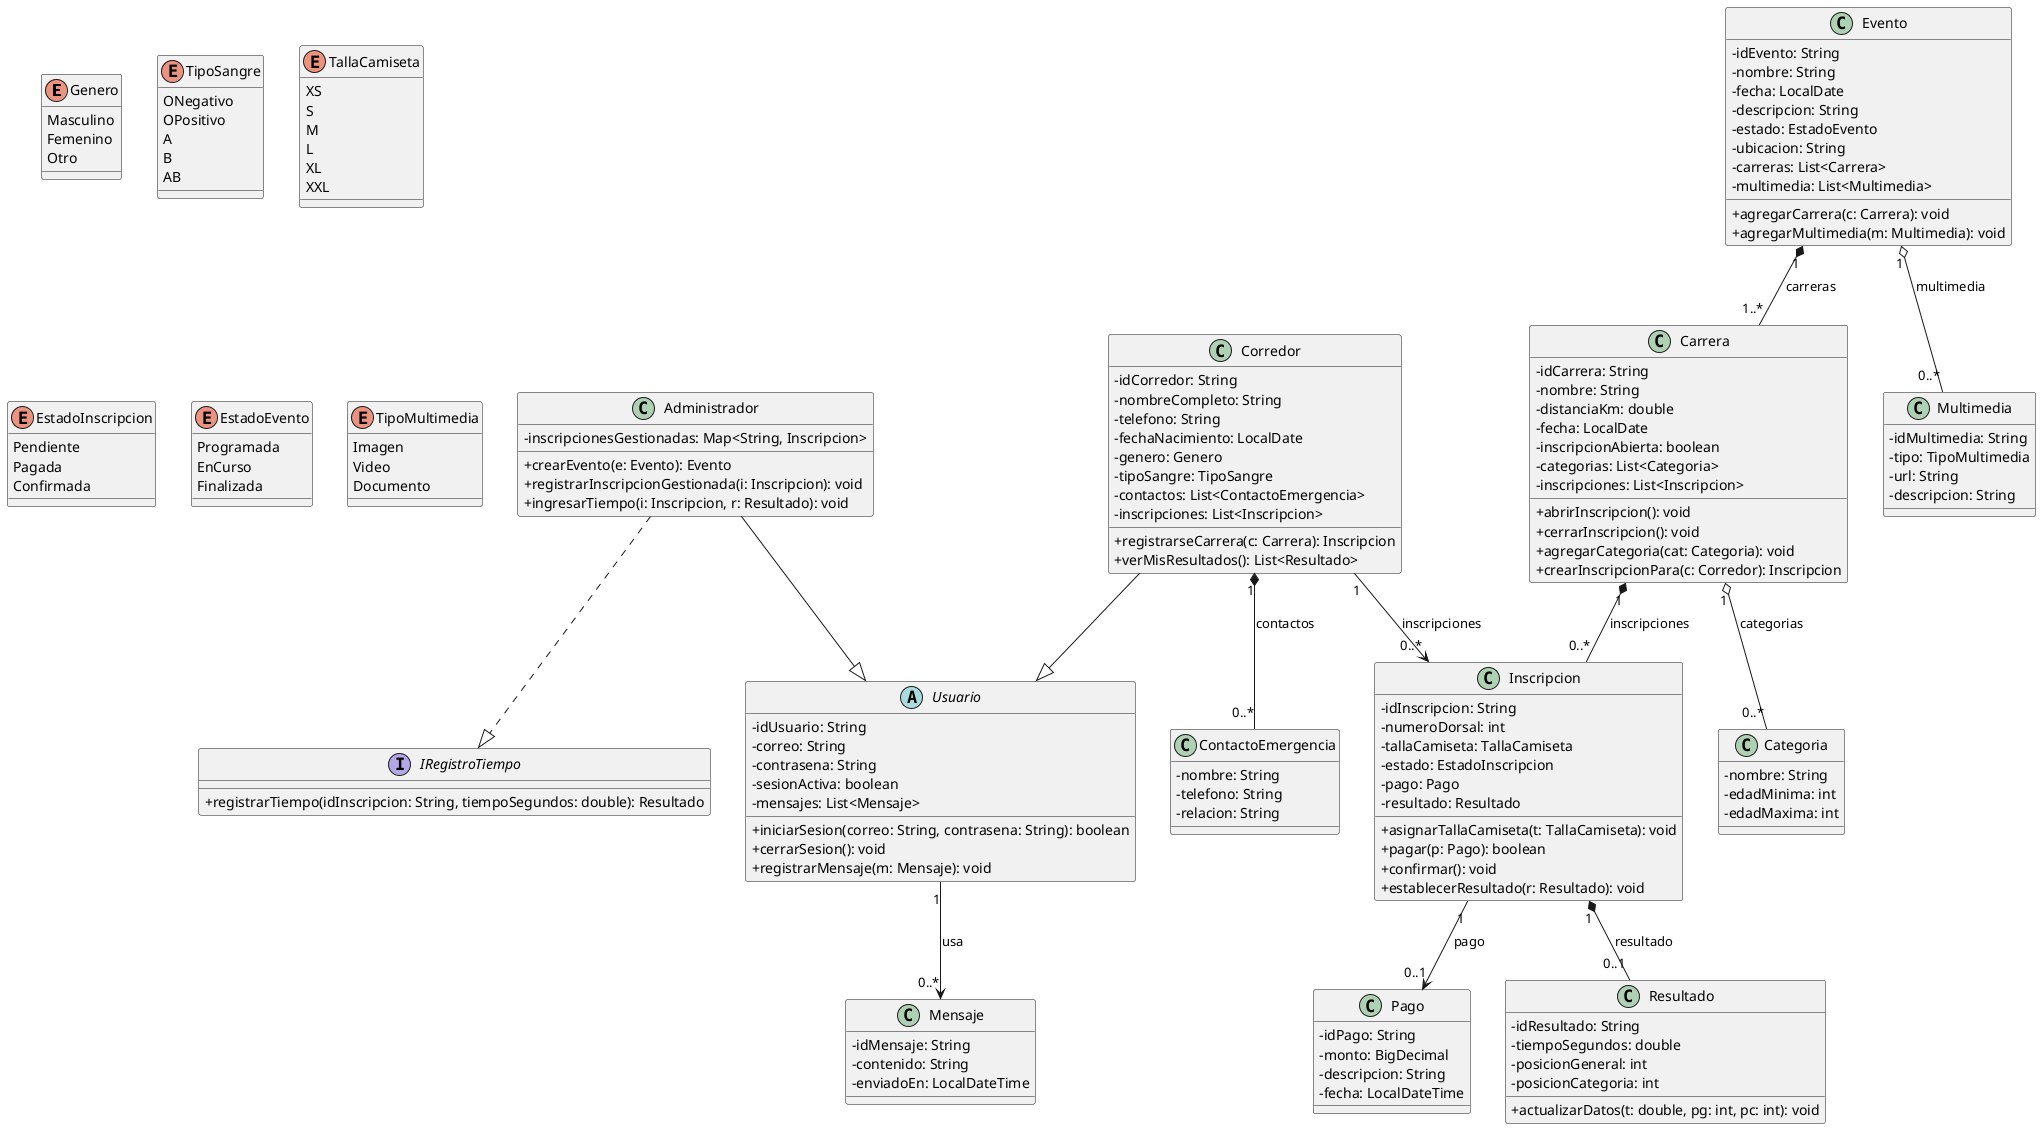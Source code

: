 @startuml
skinparam classAttributeIconSize 0

' Enumeraciones
enum Genero {
  Masculino
  Femenino
  Otro
}

enum TipoSangre {
  ONegativo
  OPositivo
  A
  B
  AB
}

enum TallaCamiseta {
  XS
  S
  M
  L
  XL
  XXL
}

enum EstadoInscripcion {
  Pendiente
  Pagada
  Confirmada
}

enum EstadoEvento {
  Programada
  EnCurso
  Finalizada
}

enum TipoMultimedia {
  Imagen
  Video
  Documento
}

interface IRegistroTiempo {
  +registrarTiempo(idInscripcion: String, tiempoSegundos: double): Resultado
}

abstract class Usuario {
  - idUsuario: String
  - correo: String
  - contrasena: String
  - sesionActiva: boolean
  - mensajes: List<Mensaje>
  +iniciarSesion(correo: String, contrasena: String): boolean
  +cerrarSesion(): void
  +registrarMensaje(m: Mensaje): void
}

class Administrador {
  - inscripcionesGestionadas: Map<String, Inscripcion>
  +crearEvento(e: Evento): Evento
  +registrarInscripcionGestionada(i: Inscripcion): void
  +ingresarTiempo(i: Inscripcion, r: Resultado): void
}

class Corredor {
  - idCorredor: String
  - nombreCompleto: String
  - telefono: String
  - fechaNacimiento: LocalDate
  - genero: Genero
  - tipoSangre: TipoSangre
  - contactos: List<ContactoEmergencia>
  - inscripciones: List<Inscripcion>
  +registrarseCarrera(c: Carrera): Inscripcion
  +verMisResultados(): List<Resultado>
}

class ContactoEmergencia {
  - nombre: String
  - telefono: String
  - relacion: String
}

class Mensaje {
  - idMensaje: String
  - contenido: String
  - enviadoEn: LocalDateTime
}

class Evento {
  - idEvento: String
  - nombre: String
  - fecha: LocalDate
  - descripcion: String
  - estado: EstadoEvento
  - ubicacion: String
  - carreras: List<Carrera>
  - multimedia: List<Multimedia>
  +agregarCarrera(c: Carrera): void
  +agregarMultimedia(m: Multimedia): void
}

class Carrera {
  - idCarrera: String
  - nombre: String
  - distanciaKm: double
  - fecha: LocalDate
  - inscripcionAbierta: boolean
  - categorias: List<Categoria>
  - inscripciones: List<Inscripcion>
  +abrirInscripcion(): void
  +cerrarInscripcion(): void
  +agregarCategoria(cat: Categoria): void
  +crearInscripcionPara(c: Corredor): Inscripcion
}

class Categoria {
  - nombre: String
  - edadMinima: int
  - edadMaxima: int
}

class Multimedia {
  - idMultimedia: String
  - tipo: TipoMultimedia
  - url: String
  - descripcion: String
}

class Inscripcion {
  - idInscripcion: String
  - numeroDorsal: int
  - tallaCamiseta: TallaCamiseta
  - estado: EstadoInscripcion
  - pago: Pago
  - resultado: Resultado
  +asignarTallaCamiseta(t: TallaCamiseta): void
  +pagar(p: Pago): boolean
  +confirmar(): void
  +establecerResultado(r: Resultado): void
}

class Pago {
  - idPago: String
  - monto: BigDecimal
  - descripcion: String
  - fecha: LocalDateTime
}

class Resultado {
  - idResultado: String
  - tiempoSegundos: double
  - posicionGeneral: int
  - posicionCategoria: int
  +actualizarDatos(t: double, pg: int, pc: int): void
}

Administrador --|> Usuario
Corredor --|> Usuario
Administrador ..|> IRegistroTiempo

Usuario "1" --> "0..*" Mensaje : usa
Corredor "1" *-- "0..*" ContactoEmergencia : contactos
Corredor "1" --> "0..*" Inscripcion : inscripciones
Carrera "1" *-- "0..*" Inscripcion : inscripciones
Carrera "1" o-- "0..*" Categoria : categorias
Evento "1" *-- "1..*" Carrera : carreras
Evento "1" o-- "0..*" Multimedia : multimedia
Inscripcion "1" --> "0..1" Pago : pago
Inscripcion "1" *-- "0..1" Resultado : resultado

@enduml
